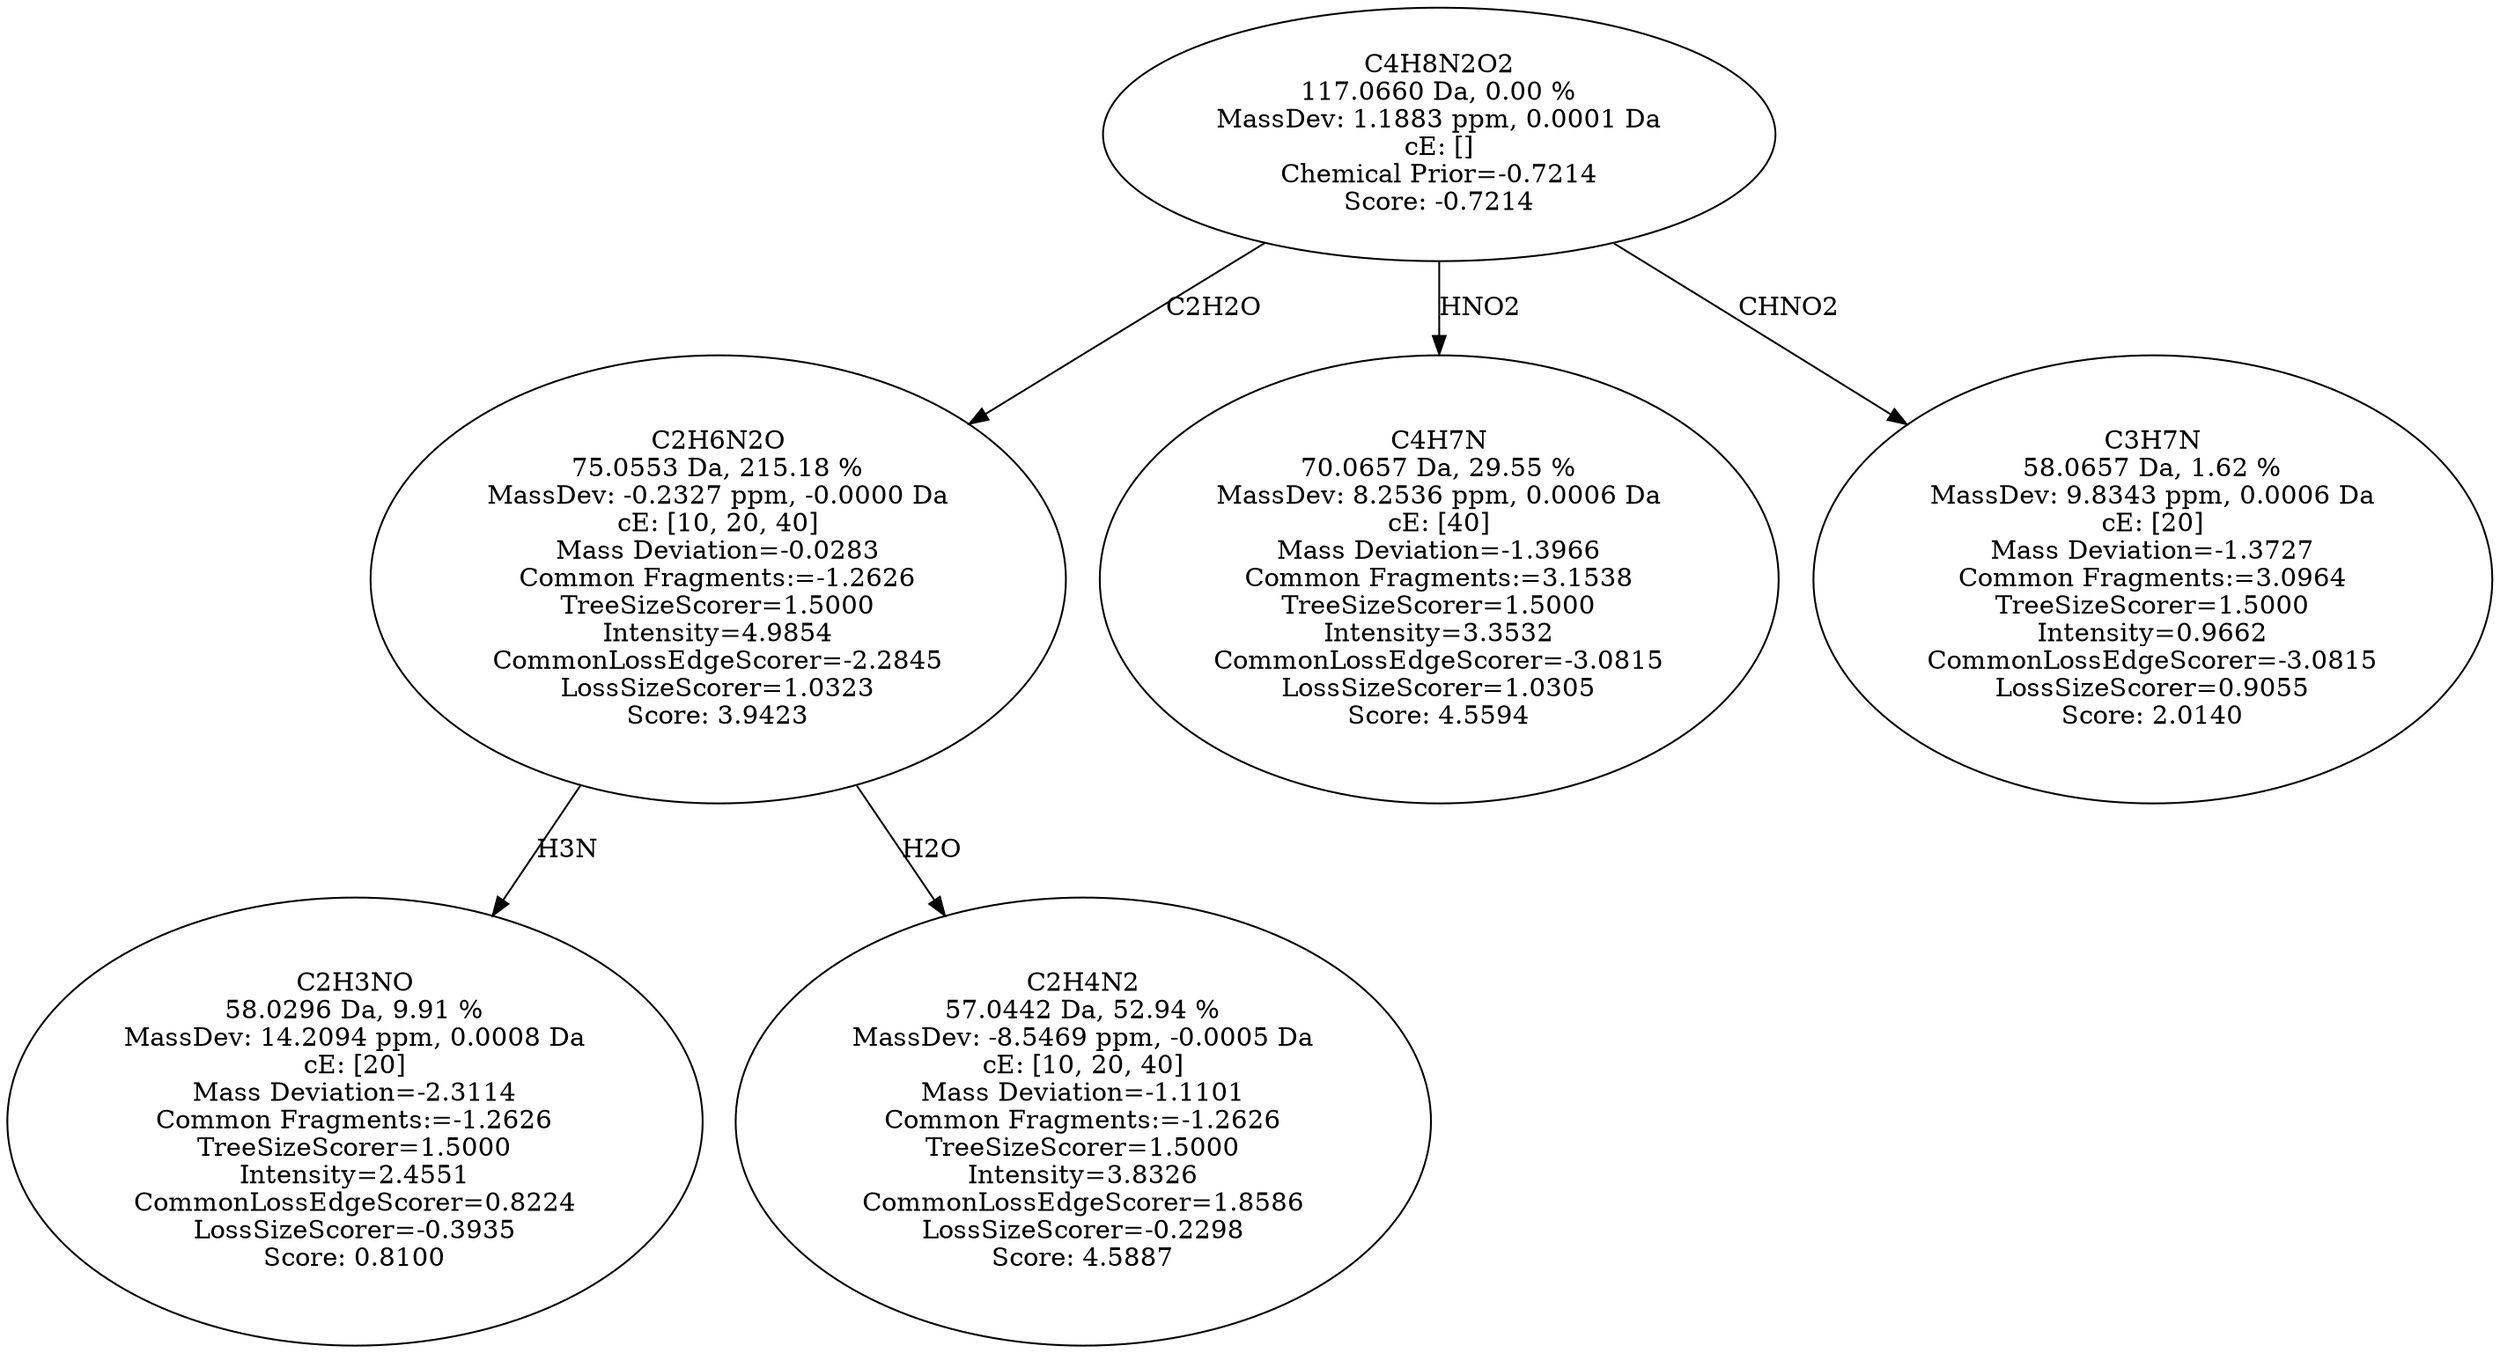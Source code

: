 strict digraph {
v1 [label="C2H3NO\n58.0296 Da, 9.91 %\nMassDev: 14.2094 ppm, 0.0008 Da\ncE: [20]\nMass Deviation=-2.3114\nCommon Fragments:=-1.2626\nTreeSizeScorer=1.5000\nIntensity=2.4551\nCommonLossEdgeScorer=0.8224\nLossSizeScorer=-0.3935\nScore: 0.8100"];
v2 [label="C2H4N2\n57.0442 Da, 52.94 %\nMassDev: -8.5469 ppm, -0.0005 Da\ncE: [10, 20, 40]\nMass Deviation=-1.1101\nCommon Fragments:=-1.2626\nTreeSizeScorer=1.5000\nIntensity=3.8326\nCommonLossEdgeScorer=1.8586\nLossSizeScorer=-0.2298\nScore: 4.5887"];
v3 [label="C2H6N2O\n75.0553 Da, 215.18 %\nMassDev: -0.2327 ppm, -0.0000 Da\ncE: [10, 20, 40]\nMass Deviation=-0.0283\nCommon Fragments:=-1.2626\nTreeSizeScorer=1.5000\nIntensity=4.9854\nCommonLossEdgeScorer=-2.2845\nLossSizeScorer=1.0323\nScore: 3.9423"];
v4 [label="C4H7N\n70.0657 Da, 29.55 %\nMassDev: 8.2536 ppm, 0.0006 Da\ncE: [40]\nMass Deviation=-1.3966\nCommon Fragments:=3.1538\nTreeSizeScorer=1.5000\nIntensity=3.3532\nCommonLossEdgeScorer=-3.0815\nLossSizeScorer=1.0305\nScore: 4.5594"];
v5 [label="C3H7N\n58.0657 Da, 1.62 %\nMassDev: 9.8343 ppm, 0.0006 Da\ncE: [20]\nMass Deviation=-1.3727\nCommon Fragments:=3.0964\nTreeSizeScorer=1.5000\nIntensity=0.9662\nCommonLossEdgeScorer=-3.0815\nLossSizeScorer=0.9055\nScore: 2.0140"];
v6 [label="C4H8N2O2\n117.0660 Da, 0.00 %\nMassDev: 1.1883 ppm, 0.0001 Da\ncE: []\nChemical Prior=-0.7214\nScore: -0.7214"];
v3 -> v1 [label="H3N"];
v3 -> v2 [label="H2O"];
v6 -> v3 [label="C2H2O"];
v6 -> v4 [label="HNO2"];
v6 -> v5 [label="CHNO2"];
}